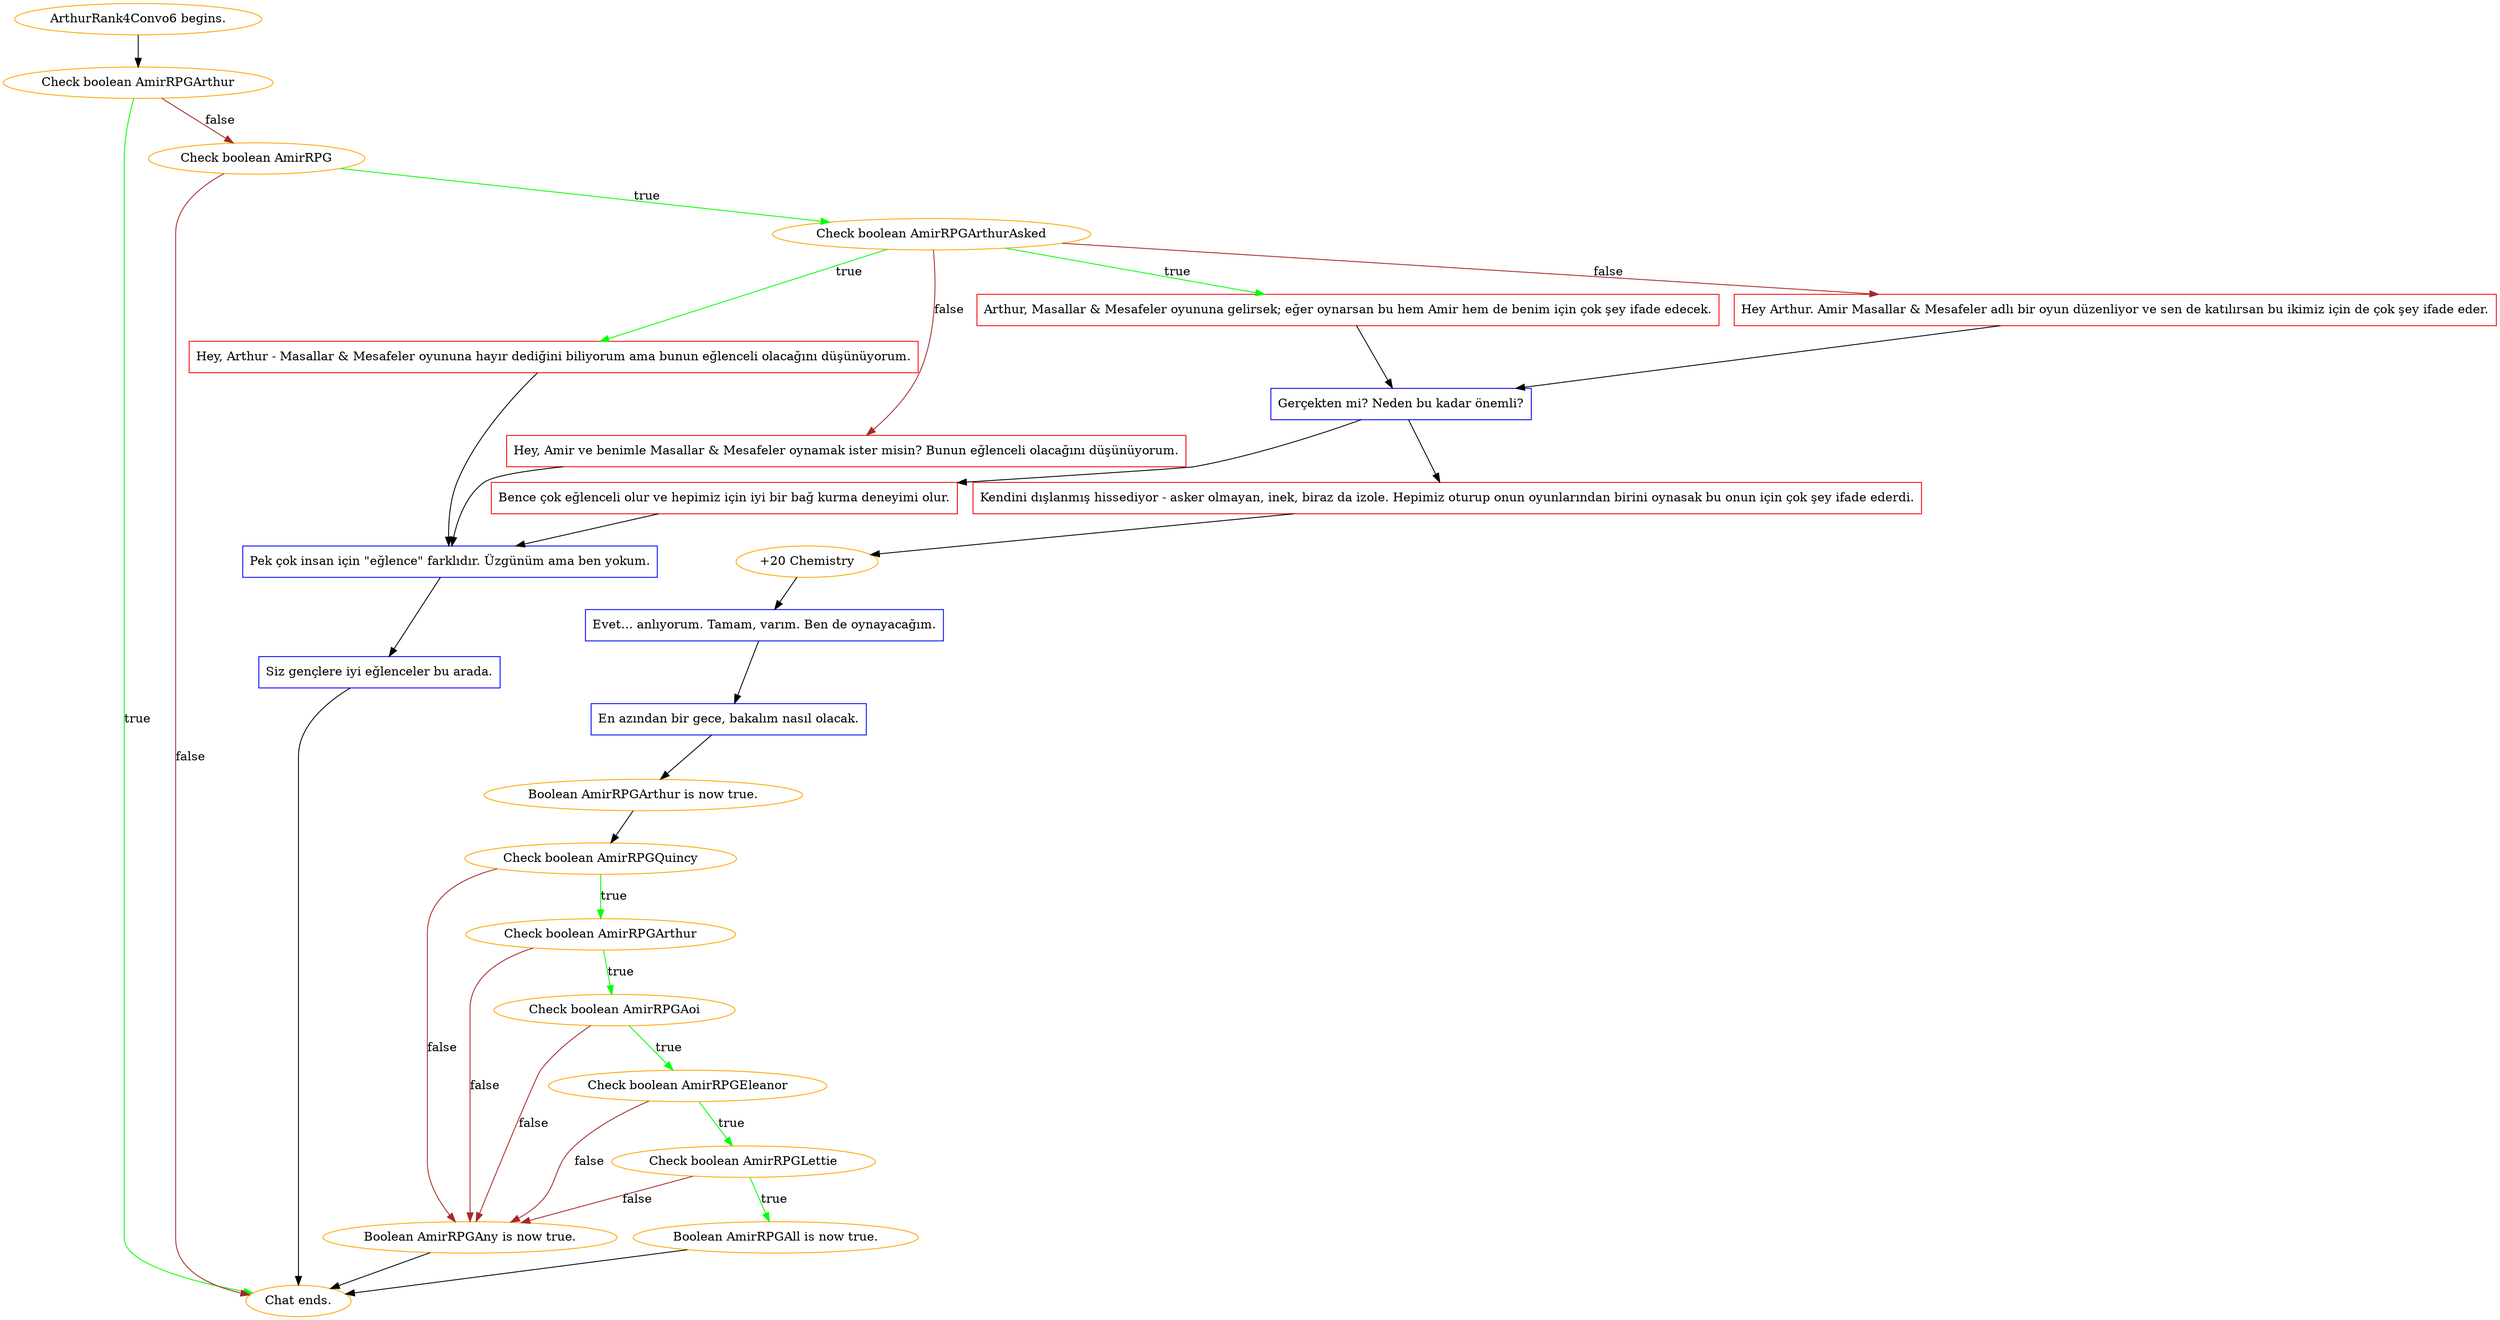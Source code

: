 digraph {
	"ArthurRank4Convo6 begins." [color=orange];
		"ArthurRank4Convo6 begins." -> j175018133;
	j175018133 [label="Check boolean AmirRPGArthur",color=orange];
		j175018133 -> "Chat ends." [label=true,color=green];
		j175018133 -> j1647325213 [label=false,color=brown];
	"Chat ends." [color=orange];
	j1647325213 [label="Check boolean AmirRPG",color=orange];
		j1647325213 -> j3242374743 [label=true,color=green];
		j1647325213 -> "Chat ends." [label=false,color=brown];
	j3242374743 [label="Check boolean AmirRPGArthurAsked",color=orange];
		j3242374743 -> j1190959756 [label=true,color=green];
		j3242374743 -> j4005927510 [label=true,color=green];
		j3242374743 -> j3806165908 [label=false,color=brown];
		j3242374743 -> j3784748656 [label=false,color=brown];
	j1190959756 [label="Arthur, Masallar & Mesafeler oyununa gelirsek; eğer oynarsan bu hem Amir hem de benim için çok şey ifade edecek.",shape=box,color=red];
		j1190959756 -> j3665222816;
	j4005927510 [label="Hey, Arthur - Masallar & Mesafeler oyununa hayır dediğini biliyorum ama bunun eğlenceli olacağını düşünüyorum.",shape=box,color=red];
		j4005927510 -> j677717093;
	j3806165908 [label="Hey, Amir ve benimle Masallar & Mesafeler oynamak ister misin? Bunun eğlenceli olacağını düşünüyorum.",shape=box,color=red];
		j3806165908 -> j677717093;
	j3784748656 [label="Hey Arthur. Amir Masallar & Mesafeler adlı bir oyun düzenliyor ve sen de katılırsan bu ikimiz için de çok şey ifade eder.",shape=box,color=red];
		j3784748656 -> j3665222816;
	j3665222816 [label="Gerçekten mi? Neden bu kadar önemli?",shape=box,color=blue];
		j3665222816 -> j3576032246;
		j3665222816 -> j1104408287;
	j677717093 [label="Pek çok insan için \"eğlence\" farklıdır. Üzgünüm ama ben yokum.",shape=box,color=blue];
		j677717093 -> j3061357712;
	j3576032246 [label="Bence çok eğlenceli olur ve hepimiz için iyi bir bağ kurma deneyimi olur.",shape=box,color=red];
		j3576032246 -> j677717093;
	j1104408287 [label="Kendini dışlanmış hissediyor - asker olmayan, inek, biraz da izole. Hepimiz oturup onun oyunlarından birini oynasak bu onun için çok şey ifade ederdi.",shape=box,color=red];
		j1104408287 -> j10877274;
	j3061357712 [label="Siz gençlere iyi eğlenceler bu arada.",shape=box,color=blue];
		j3061357712 -> "Chat ends.";
	j10877274 [label="+20 Chemistry",color=orange];
		j10877274 -> j192827181;
	j192827181 [label="Evet... anlıyorum. Tamam, varım. Ben de oynayacağım.",shape=box,color=blue];
		j192827181 -> j3030639862;
	j3030639862 [label="En azından bir gece, bakalım nasıl olacak.",shape=box,color=blue];
		j3030639862 -> j166037615;
	j166037615 [label="Boolean AmirRPGArthur is now true.",color=orange];
		j166037615 -> j1259627351;
	j1259627351 [label="Check boolean AmirRPGQuincy",color=orange];
		j1259627351 -> j1522511736 [label=true,color=green];
		j1259627351 -> j1992773596 [label=false,color=brown];
	j1522511736 [label="Check boolean AmirRPGArthur",color=orange];
		j1522511736 -> j3867851737 [label=true,color=green];
		j1522511736 -> j1992773596 [label=false,color=brown];
	j1992773596 [label="Boolean AmirRPGAny is now true.",color=orange];
		j1992773596 -> "Chat ends.";
	j3867851737 [label="Check boolean AmirRPGAoi",color=orange];
		j3867851737 -> j3358606226 [label=true,color=green];
		j3867851737 -> j1992773596 [label=false,color=brown];
	j3358606226 [label="Check boolean AmirRPGEleanor",color=orange];
		j3358606226 -> j1733375523 [label=true,color=green];
		j3358606226 -> j1992773596 [label=false,color=brown];
	j1733375523 [label="Check boolean AmirRPGLettie",color=orange];
		j1733375523 -> j2677000302 [label=true,color=green];
		j1733375523 -> j1992773596 [label=false,color=brown];
	j2677000302 [label="Boolean AmirRPGAll is now true.",color=orange];
		j2677000302 -> "Chat ends.";
}